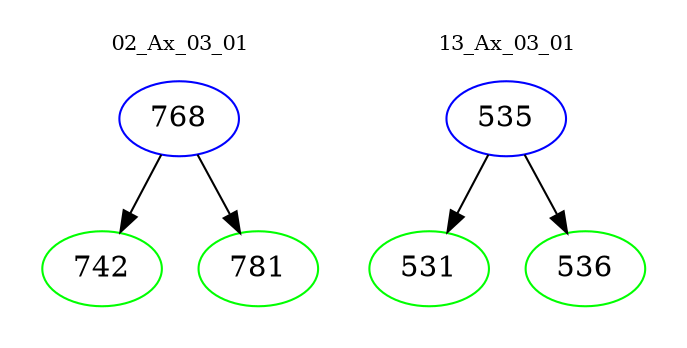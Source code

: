 digraph{
subgraph cluster_0 {
color = white
label = "02_Ax_03_01";
fontsize=10;
T0_768 [label="768", color="blue"]
T0_768 -> T0_742 [color="black"]
T0_742 [label="742", color="green"]
T0_768 -> T0_781 [color="black"]
T0_781 [label="781", color="green"]
}
subgraph cluster_1 {
color = white
label = "13_Ax_03_01";
fontsize=10;
T1_535 [label="535", color="blue"]
T1_535 -> T1_531 [color="black"]
T1_531 [label="531", color="green"]
T1_535 -> T1_536 [color="black"]
T1_536 [label="536", color="green"]
}
}
